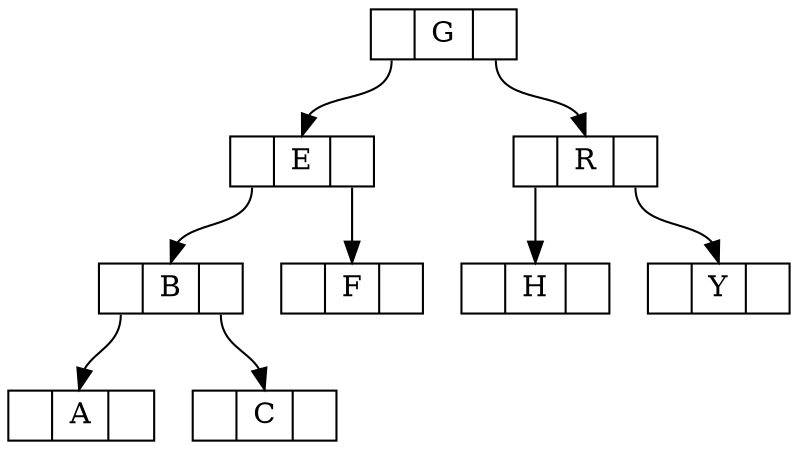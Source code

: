 digraph g {
	node [label="\N", shape=record, height=".1"];
	graph [bb="0,0,370,204"];
	node0 [label="<f0> |<f1> G|<f2> ", height="0.33", pos="205,192", rects="171,180,192,204 192,180,219,204 219,180,240,204", width="0.94"];
	node1 [label="<f0> |<f1> E|<f2> ", height="0.33", pos="140,132", rects="107,120,128,144 128,120,153,144 153,120,174,144", width="0.92"];
	node2 [label="<f0> |<f1> B|<f2> ", height="0.33", pos="78,72", rects="44,60,65,84 65,60,92,84 92,60,113,84", width="0.94"];
	node3 [label="<f0> |<f1> F|<f2> ", height="0.33", pos="163,72", rects="130,60,151,84 151,60,175,84 175,60,196,84", width="0.92"];
	node4 [label="<f0> |<f1> R|<f2> ", height="0.33", pos="272,132", rects="238,120,259,144 259,120,285,144 285,120,306,144", width="0.94"];
	node5 [label="<f0> |<f1> H|<f2> ", height="0.33", pos="249,72", rects="214,60,235,84 235,60,263,84 263,60,284,84", width="0.97"];
	node6 [label="<f0> |<f1> Y|<f2> ", height="0.33", pos="336,72", rects="302,60,323,84 323,60,350,84 350,60,371,84", width="0.94"];
	node7 [label="<f0> |<f1> A|<f2> ", height="0.33", pos="35,12", rects="0,0,21,24 21,0,49,24 49,0,70,24", width="0.97"];
	node8 [label="<f0> |<f1> C|<f2> ", height="0.33", pos="122,12", rects="88,0,109,24 109,0,135,24 135,0,156,24", width="0.94"];
	node0:f2 -> node4:f1 [pos="e,263,144 238,180 243,172 251,161 257,152"];
	node0:f0 -> node1:f1 [pos="e,148,144 174,180 168,172 161,161 154,152"];
	node1:f0 -> node2:f1 [pos="e,86,84 110,120 105,112 98,101 92,92"];
	node1:f2 -> node3:f1 [pos="e,163,84 163,120 163,112 163,103 163,94"];
	node2:f2 -> node8:f1 [pos="e,118,24 106,60 109,52 112,42 115,34"];
	node2:f0 -> node7:f1 [pos="e,39,24 51,60 48,52 45,42 42,34"];
	node4:f2 -> node6:f1 [pos="e,328,84 303,120 308,112 315,101 322,92"];
	node4:f0 -> node5:f1 [pos="e,249,84 249,120 249,112 249,103 249,94"];
}
